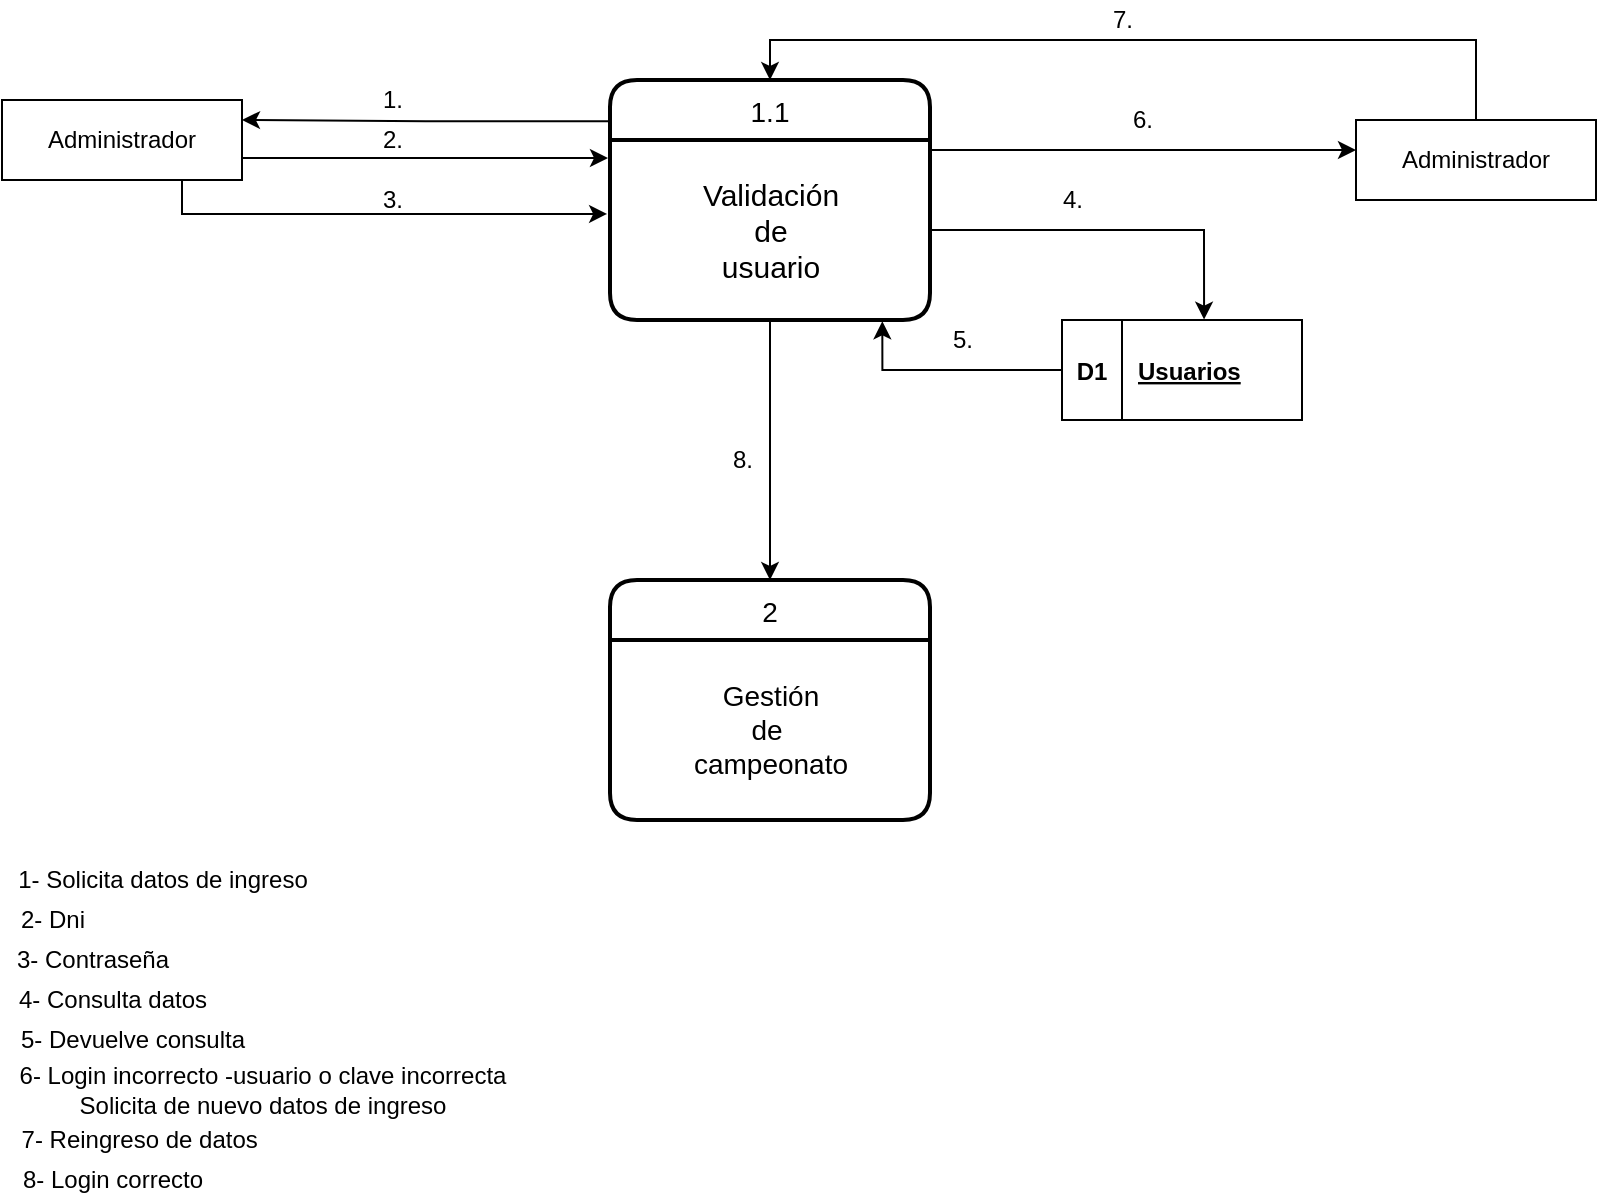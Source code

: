 <mxfile version="13.9.9" type="device"><diagram id="8Tpnx8vszjaB-hozi6k-" name="Página-1"><mxGraphModel dx="581" dy="390" grid="1" gridSize="10" guides="1" tooltips="1" connect="1" arrows="1" fold="1" page="1" pageScale="1" pageWidth="827" pageHeight="1169" math="0" shadow="0"><root><mxCell id="0"/><mxCell id="1" parent="0"/><mxCell id="dwe4UJPdWgHafnGF5yZ5-22" style="edgeStyle=orthogonalEdgeStyle;rounded=0;orthogonalLoop=1;jettySize=auto;html=1;entryX=0.5;entryY=0;entryDx=0;entryDy=0;" edge="1" parent="1" source="Ja0rIcmVk5jkaV-V57XN-3" target="dwe4UJPdWgHafnGF5yZ5-20"><mxGeometry relative="1" as="geometry"/></mxCell><mxCell id="dwe4UJPdWgHafnGF5yZ5-25" style="edgeStyle=orthogonalEdgeStyle;rounded=0;orthogonalLoop=1;jettySize=auto;html=1;exitX=0.996;exitY=0.056;exitDx=0;exitDy=0;exitPerimeter=0;" edge="1" parent="1" source="dwe4UJPdWgHafnGF5yZ5-7"><mxGeometry relative="1" as="geometry"><mxPoint x="707" y="125" as="targetPoint"/><Array as="points"><mxPoint x="707" y="125"/></Array></mxGeometry></mxCell><mxCell id="Ja0rIcmVk5jkaV-V57XN-3" value="1.1" style="swimlane;childLayout=stackLayout;horizontal=1;startSize=30;horizontalStack=0;rounded=1;fontSize=14;fontStyle=0;strokeWidth=2;resizeParent=0;resizeLast=1;shadow=0;dashed=0;align=center;" parent="1" vertex="1"><mxGeometry x="334" y="90" width="160" height="120" as="geometry"/></mxCell><mxCell id="dwe4UJPdWgHafnGF5yZ5-7" value="&lt;span style=&quot;font-size: 15px&quot;&gt;Validación&lt;br&gt;de&lt;br&gt;usuario&lt;br&gt;&lt;/span&gt;" style="text;html=1;align=center;verticalAlign=middle;resizable=0;points=[];autosize=1;" vertex="1" parent="Ja0rIcmVk5jkaV-V57XN-3"><mxGeometry y="30" width="160" height="90" as="geometry"/></mxCell><mxCell id="dwe4UJPdWgHafnGF5yZ5-1" value="" style="shape=table;startSize=0;container=1;collapsible=1;childLayout=tableLayout;fixedRows=1;rowLines=0;fontStyle=1;align=center;resizeLast=1;" vertex="1" parent="1"><mxGeometry x="560" y="210" width="120" height="50" as="geometry"/></mxCell><mxCell id="dwe4UJPdWgHafnGF5yZ5-2" value="" style="shape=partialRectangle;collapsible=0;dropTarget=0;pointerEvents=0;fillColor=none;top=0;left=0;bottom=1;right=0;points=[[0,0.5],[1,0.5]];portConstraint=eastwest;" vertex="1" parent="dwe4UJPdWgHafnGF5yZ5-1"><mxGeometry width="120" height="50" as="geometry"/></mxCell><mxCell id="dwe4UJPdWgHafnGF5yZ5-3" value="D1" style="shape=partialRectangle;connectable=0;fillColor=none;top=0;left=0;bottom=0;right=0;fontStyle=1;overflow=hidden;" vertex="1" parent="dwe4UJPdWgHafnGF5yZ5-2"><mxGeometry width="30" height="50" as="geometry"/></mxCell><mxCell id="dwe4UJPdWgHafnGF5yZ5-4" value="Usuarios" style="shape=partialRectangle;connectable=0;fillColor=none;top=0;left=0;bottom=0;right=0;align=left;spacingLeft=6;fontStyle=5;overflow=hidden;" vertex="1" parent="dwe4UJPdWgHafnGF5yZ5-2"><mxGeometry x="30" width="90" height="50" as="geometry"/></mxCell><mxCell id="dwe4UJPdWgHafnGF5yZ5-9" style="edgeStyle=orthogonalEdgeStyle;rounded=0;orthogonalLoop=1;jettySize=auto;html=1;exitX=1;exitY=0.75;exitDx=0;exitDy=0;" edge="1" parent="1" source="dwe4UJPdWgHafnGF5yZ5-5"><mxGeometry relative="1" as="geometry"><mxPoint x="333" y="129" as="targetPoint"/><Array as="points"><mxPoint x="150" y="129"/></Array></mxGeometry></mxCell><mxCell id="dwe4UJPdWgHafnGF5yZ5-10" style="edgeStyle=orthogonalEdgeStyle;rounded=0;orthogonalLoop=1;jettySize=auto;html=1;exitX=0.75;exitY=1;exitDx=0;exitDy=0;entryX=-0.009;entryY=0.411;entryDx=0;entryDy=0;entryPerimeter=0;" edge="1" parent="1" source="dwe4UJPdWgHafnGF5yZ5-5" target="dwe4UJPdWgHafnGF5yZ5-7"><mxGeometry relative="1" as="geometry"><Array as="points"><mxPoint x="120" y="157"/></Array></mxGeometry></mxCell><mxCell id="dwe4UJPdWgHafnGF5yZ5-5" value="Administrador" style="rounded=0;whiteSpace=wrap;html=1;" vertex="1" parent="1"><mxGeometry x="30" y="100" width="120" height="40" as="geometry"/></mxCell><mxCell id="dwe4UJPdWgHafnGF5yZ5-6" style="edgeStyle=orthogonalEdgeStyle;rounded=0;orthogonalLoop=1;jettySize=auto;html=1;entryX=1;entryY=0.25;entryDx=0;entryDy=0;exitX=-0.004;exitY=0.172;exitDx=0;exitDy=0;exitPerimeter=0;" edge="1" parent="1" source="Ja0rIcmVk5jkaV-V57XN-3" target="dwe4UJPdWgHafnGF5yZ5-5"><mxGeometry relative="1" as="geometry"><Array as="points"><mxPoint x="242" y="111"/></Array></mxGeometry></mxCell><mxCell id="dwe4UJPdWgHafnGF5yZ5-8" value="1." style="text;html=1;align=center;verticalAlign=middle;resizable=0;points=[];autosize=1;" vertex="1" parent="1"><mxGeometry x="210" y="90" width="30" height="20" as="geometry"/></mxCell><mxCell id="dwe4UJPdWgHafnGF5yZ5-11" value="2." style="text;html=1;align=center;verticalAlign=middle;resizable=0;points=[];autosize=1;" vertex="1" parent="1"><mxGeometry x="210" y="110" width="30" height="20" as="geometry"/></mxCell><mxCell id="dwe4UJPdWgHafnGF5yZ5-12" value="3." style="text;html=1;align=center;verticalAlign=middle;resizable=0;points=[];autosize=1;" vertex="1" parent="1"><mxGeometry x="210" y="140" width="30" height="20" as="geometry"/></mxCell><mxCell id="dwe4UJPdWgHafnGF5yZ5-16" style="edgeStyle=orthogonalEdgeStyle;rounded=0;orthogonalLoop=1;jettySize=auto;html=1;entryX=0.592;entryY=-0.004;entryDx=0;entryDy=0;entryPerimeter=0;" edge="1" parent="1" source="dwe4UJPdWgHafnGF5yZ5-7" target="dwe4UJPdWgHafnGF5yZ5-2"><mxGeometry relative="1" as="geometry"/></mxCell><mxCell id="dwe4UJPdWgHafnGF5yZ5-17" style="edgeStyle=orthogonalEdgeStyle;rounded=0;orthogonalLoop=1;jettySize=auto;html=1;exitX=0;exitY=0.5;exitDx=0;exitDy=0;entryX=0.851;entryY=1.007;entryDx=0;entryDy=0;entryPerimeter=0;" edge="1" parent="1" source="dwe4UJPdWgHafnGF5yZ5-2" target="dwe4UJPdWgHafnGF5yZ5-7"><mxGeometry relative="1" as="geometry"/></mxCell><mxCell id="dwe4UJPdWgHafnGF5yZ5-18" value="4." style="text;html=1;align=center;verticalAlign=middle;resizable=0;points=[];autosize=1;" vertex="1" parent="1"><mxGeometry x="550" y="140" width="30" height="20" as="geometry"/></mxCell><mxCell id="dwe4UJPdWgHafnGF5yZ5-19" value="5." style="text;html=1;align=center;verticalAlign=middle;resizable=0;points=[];autosize=1;" vertex="1" parent="1"><mxGeometry x="495" y="210" width="30" height="20" as="geometry"/></mxCell><mxCell id="dwe4UJPdWgHafnGF5yZ5-20" value="2" style="swimlane;childLayout=stackLayout;horizontal=1;startSize=30;horizontalStack=0;rounded=1;fontSize=14;fontStyle=0;strokeWidth=2;resizeParent=0;resizeLast=1;shadow=0;dashed=0;align=center;" vertex="1" parent="1"><mxGeometry x="334" y="340" width="160" height="120" as="geometry"/></mxCell><mxCell id="dwe4UJPdWgHafnGF5yZ5-21" value="&lt;font style=&quot;font-size: 14px&quot;&gt;Gestión&lt;br&gt;de&amp;nbsp;&lt;br&gt;campeonato&lt;/font&gt;" style="text;html=1;align=center;verticalAlign=middle;resizable=0;points=[];autosize=1;" vertex="1" parent="dwe4UJPdWgHafnGF5yZ5-20"><mxGeometry y="30" width="160" height="90" as="geometry"/></mxCell><mxCell id="dwe4UJPdWgHafnGF5yZ5-23" value="8." style="text;html=1;align=center;verticalAlign=middle;resizable=0;points=[];autosize=1;" vertex="1" parent="1"><mxGeometry x="385" y="270" width="30" height="20" as="geometry"/></mxCell><mxCell id="dwe4UJPdWgHafnGF5yZ5-26" style="edgeStyle=orthogonalEdgeStyle;rounded=0;orthogonalLoop=1;jettySize=auto;html=1;entryX=0.5;entryY=0;entryDx=0;entryDy=0;exitX=0.5;exitY=0;exitDx=0;exitDy=0;" edge="1" parent="1" source="dwe4UJPdWgHafnGF5yZ5-24" target="Ja0rIcmVk5jkaV-V57XN-3"><mxGeometry relative="1" as="geometry"><mxPoint x="767" y="70" as="sourcePoint"/><Array as="points"><mxPoint x="767" y="70"/><mxPoint x="414" y="70"/></Array></mxGeometry></mxCell><mxCell id="dwe4UJPdWgHafnGF5yZ5-24" value="Administrador" style="rounded=0;whiteSpace=wrap;html=1;" vertex="1" parent="1"><mxGeometry x="707" y="110" width="120" height="40" as="geometry"/></mxCell><mxCell id="dwe4UJPdWgHafnGF5yZ5-27" value="6." style="text;html=1;align=center;verticalAlign=middle;resizable=0;points=[];autosize=1;" vertex="1" parent="1"><mxGeometry x="585" y="100" width="30" height="20" as="geometry"/></mxCell><mxCell id="dwe4UJPdWgHafnGF5yZ5-28" value="7." style="text;html=1;align=center;verticalAlign=middle;resizable=0;points=[];autosize=1;" vertex="1" parent="1"><mxGeometry x="575" y="50" width="30" height="20" as="geometry"/></mxCell><mxCell id="dwe4UJPdWgHafnGF5yZ5-29" value="1- Solicita datos de ingreso" style="text;html=1;align=center;verticalAlign=middle;resizable=0;points=[];autosize=1;" vertex="1" parent="1"><mxGeometry x="30" y="480" width="160" height="20" as="geometry"/></mxCell><mxCell id="dwe4UJPdWgHafnGF5yZ5-30" value="2- Dni&amp;nbsp; &amp;nbsp;" style="text;html=1;align=center;verticalAlign=middle;resizable=0;points=[];autosize=1;" vertex="1" parent="1"><mxGeometry x="30" y="500" width="60" height="20" as="geometry"/></mxCell><mxCell id="dwe4UJPdWgHafnGF5yZ5-31" value="3- Contraseña" style="text;html=1;align=center;verticalAlign=middle;resizable=0;points=[];autosize=1;" vertex="1" parent="1"><mxGeometry x="30" y="520" width="90" height="20" as="geometry"/></mxCell><mxCell id="dwe4UJPdWgHafnGF5yZ5-32" value="4- Consulta datos" style="text;html=1;align=center;verticalAlign=middle;resizable=0;points=[];autosize=1;" vertex="1" parent="1"><mxGeometry x="30" y="540" width="110" height="20" as="geometry"/></mxCell><mxCell id="dwe4UJPdWgHafnGF5yZ5-33" value="5- Devuelve consulta" style="text;html=1;align=center;verticalAlign=middle;resizable=0;points=[];autosize=1;" vertex="1" parent="1"><mxGeometry x="30" y="560" width="130" height="20" as="geometry"/></mxCell><mxCell id="dwe4UJPdWgHafnGF5yZ5-34" value="6- Login incorrecto -usuario o clave incorrecta&lt;br&gt;Solicita de nuevo datos de ingreso" style="text;html=1;align=center;verticalAlign=middle;resizable=0;points=[];autosize=1;" vertex="1" parent="1"><mxGeometry x="30" y="580" width="260" height="30" as="geometry"/></mxCell><mxCell id="dwe4UJPdWgHafnGF5yZ5-35" value="7- Reingreso de datos&amp;nbsp;" style="text;html=1;align=center;verticalAlign=middle;resizable=0;points=[];autosize=1;" vertex="1" parent="1"><mxGeometry x="30" y="610" width="140" height="20" as="geometry"/></mxCell><mxCell id="dwe4UJPdWgHafnGF5yZ5-36" value="8- Login correcto" style="text;html=1;align=center;verticalAlign=middle;resizable=0;points=[];autosize=1;" vertex="1" parent="1"><mxGeometry x="30" y="630" width="110" height="20" as="geometry"/></mxCell></root></mxGraphModel></diagram></mxfile>